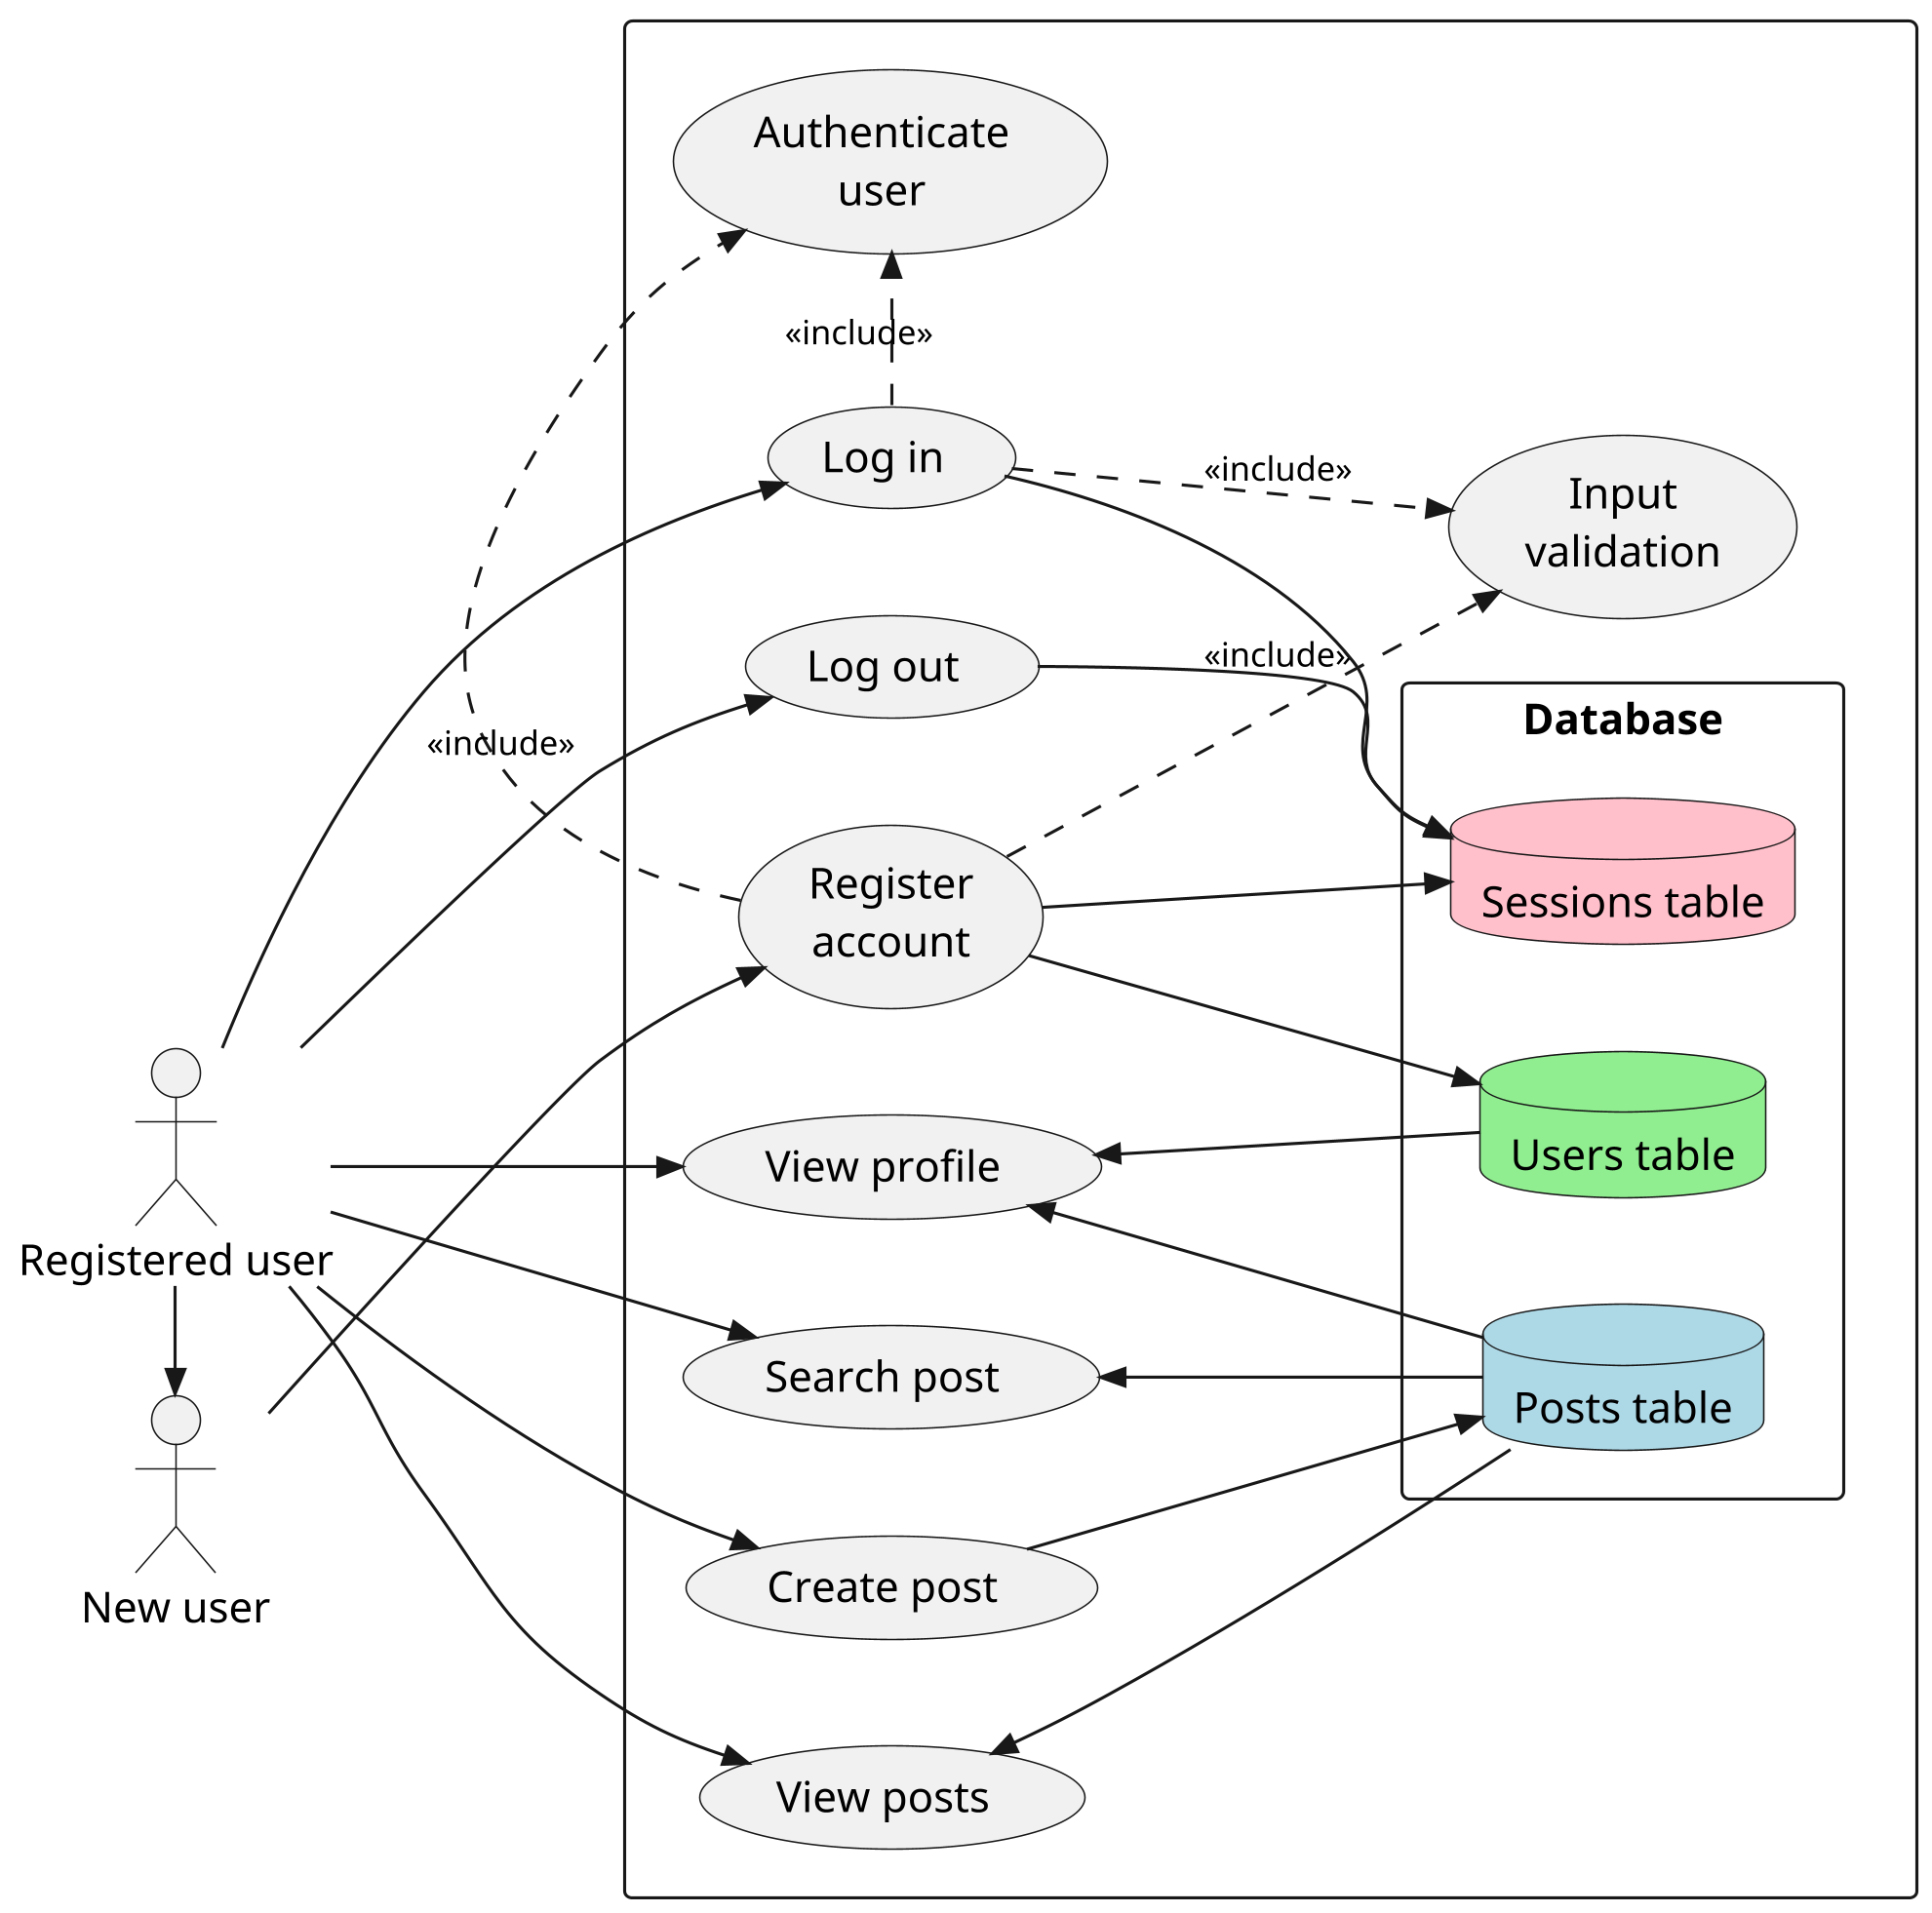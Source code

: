 @startuml uml
left to right direction
skinparam dpi 300
skinparam DefaultFontName "Readex Pro Deca"

:Registered user: as ruser
:New user: as user

rectangle {
	usecase "Log in" as login
	usecase "Register\naccount" as register
	usecase "Authenticate\nuser" as auth
	usecase "Input\nvalidation" as input

	usecase "Create post" as createpost
	usecase "View posts" as viewposts
	usecase "Search post" as searchpost
	usecase "View profile" as viewprofile
	usecase "Log out" as logout

	login .>> auth: <font size=11><<include>></font>
	register .>> auth: <font size=11><<include>></font>

	register ..>> input: <font size=11><<include>></font>
	login ..>> input: <font size=11><<include>></font>

	rectangle Database {
		' should have session table, user table, and post table
		database "Sessions table" as sessions #pink
		database "Users table" as users #lightgreen
		database "Posts table" as posts #lightblue

		login -->> sessions
		register -->> sessions
		register -->> users
		createpost -->> posts
		viewposts <<-- posts
		searchpost <<-- posts
		viewprofile <<-- users
		viewprofile <<-- posts
		logout -->> sessions
	}
}

ruser ->> user

user -->> register
ruser -->> login
ruser -->> createpost
ruser -->> searchpost
ruser -->> viewposts
ruser -->> viewprofile
ruser -->> logout
@enduml